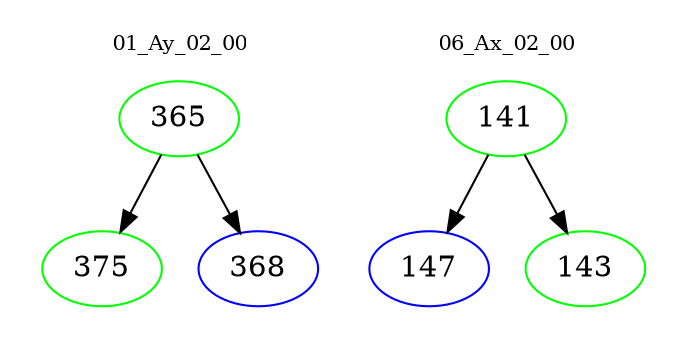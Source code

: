 digraph{
subgraph cluster_0 {
color = white
label = "01_Ay_02_00";
fontsize=10;
T0_365 [label="365", color="green"]
T0_365 -> T0_375 [color="black"]
T0_375 [label="375", color="green"]
T0_365 -> T0_368 [color="black"]
T0_368 [label="368", color="blue"]
}
subgraph cluster_1 {
color = white
label = "06_Ax_02_00";
fontsize=10;
T1_141 [label="141", color="green"]
T1_141 -> T1_147 [color="black"]
T1_147 [label="147", color="blue"]
T1_141 -> T1_143 [color="black"]
T1_143 [label="143", color="green"]
}
}
